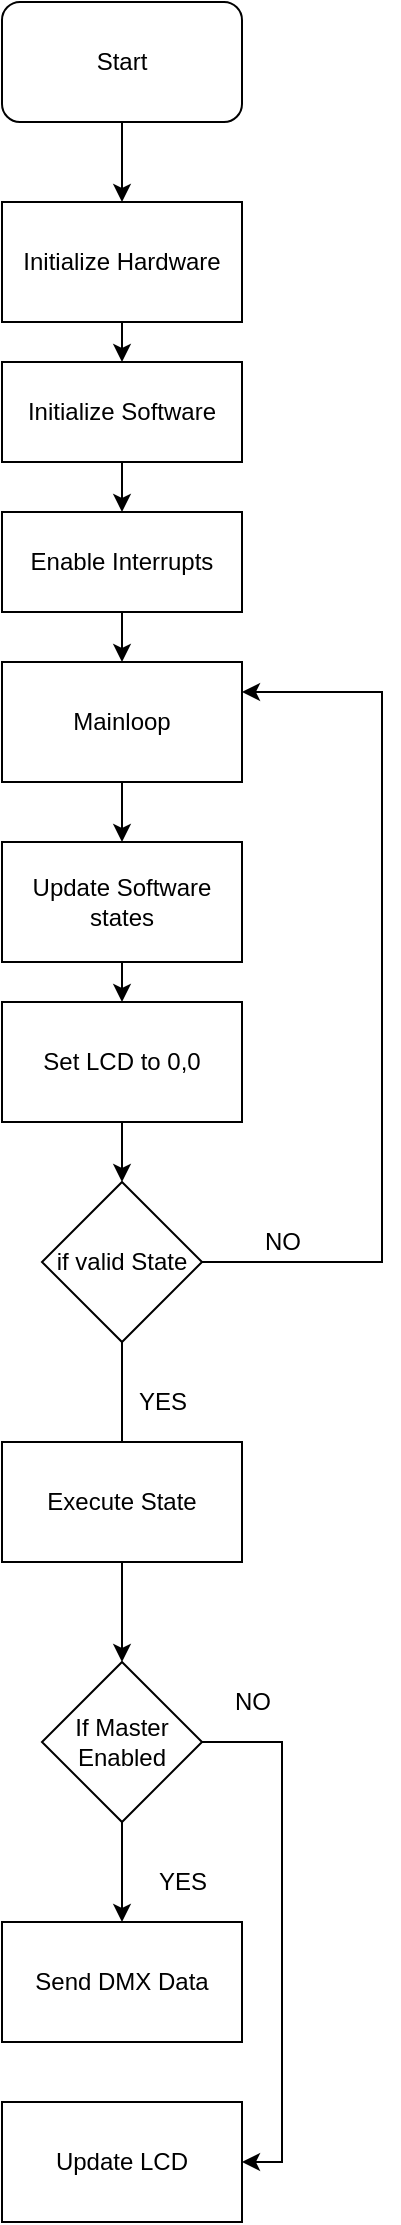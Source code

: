 <mxfile version="13.9.7" type="github">
  <diagram name="Page-1" id="74e2e168-ea6b-b213-b513-2b3c1d86103e">
    <mxGraphModel dx="1240" dy="607" grid="1" gridSize="10" guides="1" tooltips="1" connect="1" arrows="1" fold="1" page="1" pageScale="1" pageWidth="1100" pageHeight="850" background="none" math="0" shadow="0">
      <root>
        <mxCell id="0" />
        <mxCell id="1" parent="0" />
        <mxCell id="BkDH4ptXaObSnGoyTnDs-6" style="edgeStyle=orthogonalEdgeStyle;rounded=0;orthogonalLoop=1;jettySize=auto;html=1;exitX=0.5;exitY=1;exitDx=0;exitDy=0;" edge="1" parent="1" source="BkDH4ptXaObSnGoyTnDs-1" target="BkDH4ptXaObSnGoyTnDs-5">
          <mxGeometry relative="1" as="geometry" />
        </mxCell>
        <mxCell id="BkDH4ptXaObSnGoyTnDs-1" value="Start" style="rounded=1;whiteSpace=wrap;html=1;" vertex="1" parent="1">
          <mxGeometry x="390" y="40" width="120" height="60" as="geometry" />
        </mxCell>
        <mxCell id="BkDH4ptXaObSnGoyTnDs-9" style="edgeStyle=orthogonalEdgeStyle;rounded=0;orthogonalLoop=1;jettySize=auto;html=1;exitX=0.5;exitY=1;exitDx=0;exitDy=0;entryX=0.5;entryY=0;entryDx=0;entryDy=0;" edge="1" parent="1" source="BkDH4ptXaObSnGoyTnDs-5" target="BkDH4ptXaObSnGoyTnDs-7">
          <mxGeometry relative="1" as="geometry" />
        </mxCell>
        <mxCell id="BkDH4ptXaObSnGoyTnDs-5" value="Initialize Hardware" style="rounded=0;whiteSpace=wrap;html=1;" vertex="1" parent="1">
          <mxGeometry x="390" y="140" width="120" height="60" as="geometry" />
        </mxCell>
        <mxCell id="BkDH4ptXaObSnGoyTnDs-10" style="edgeStyle=orthogonalEdgeStyle;rounded=0;orthogonalLoop=1;jettySize=auto;html=1;exitX=0.5;exitY=1;exitDx=0;exitDy=0;entryX=0.5;entryY=0;entryDx=0;entryDy=0;" edge="1" parent="1" source="BkDH4ptXaObSnGoyTnDs-7" target="BkDH4ptXaObSnGoyTnDs-8">
          <mxGeometry relative="1" as="geometry" />
        </mxCell>
        <mxCell id="BkDH4ptXaObSnGoyTnDs-7" value="Initialize Software" style="rounded=0;whiteSpace=wrap;html=1;" vertex="1" parent="1">
          <mxGeometry x="390" y="220" width="120" height="50" as="geometry" />
        </mxCell>
        <mxCell id="BkDH4ptXaObSnGoyTnDs-12" style="edgeStyle=orthogonalEdgeStyle;rounded=0;orthogonalLoop=1;jettySize=auto;html=1;exitX=0.5;exitY=1;exitDx=0;exitDy=0;entryX=0.5;entryY=0;entryDx=0;entryDy=0;" edge="1" parent="1" source="BkDH4ptXaObSnGoyTnDs-8" target="BkDH4ptXaObSnGoyTnDs-11">
          <mxGeometry relative="1" as="geometry" />
        </mxCell>
        <mxCell id="BkDH4ptXaObSnGoyTnDs-8" value="Enable Interrupts" style="rounded=0;whiteSpace=wrap;html=1;" vertex="1" parent="1">
          <mxGeometry x="390" y="295" width="120" height="50" as="geometry" />
        </mxCell>
        <mxCell id="BkDH4ptXaObSnGoyTnDs-16" style="edgeStyle=orthogonalEdgeStyle;rounded=0;orthogonalLoop=1;jettySize=auto;html=1;exitX=0.5;exitY=1;exitDx=0;exitDy=0;" edge="1" parent="1" source="BkDH4ptXaObSnGoyTnDs-11" target="BkDH4ptXaObSnGoyTnDs-13">
          <mxGeometry relative="1" as="geometry" />
        </mxCell>
        <mxCell id="BkDH4ptXaObSnGoyTnDs-11" value="Mainloop" style="rounded=0;whiteSpace=wrap;html=1;" vertex="1" parent="1">
          <mxGeometry x="390" y="370" width="120" height="60" as="geometry" />
        </mxCell>
        <mxCell id="BkDH4ptXaObSnGoyTnDs-19" style="edgeStyle=orthogonalEdgeStyle;rounded=0;orthogonalLoop=1;jettySize=auto;html=1;exitX=0.5;exitY=1;exitDx=0;exitDy=0;entryX=0.5;entryY=0;entryDx=0;entryDy=0;" edge="1" parent="1" source="BkDH4ptXaObSnGoyTnDs-13" target="BkDH4ptXaObSnGoyTnDs-17">
          <mxGeometry relative="1" as="geometry" />
        </mxCell>
        <mxCell id="BkDH4ptXaObSnGoyTnDs-13" value="Update Software states" style="rounded=0;whiteSpace=wrap;html=1;" vertex="1" parent="1">
          <mxGeometry x="390" y="460" width="120" height="60" as="geometry" />
        </mxCell>
        <mxCell id="BkDH4ptXaObSnGoyTnDs-14" style="edgeStyle=orthogonalEdgeStyle;rounded=0;orthogonalLoop=1;jettySize=auto;html=1;exitX=0.5;exitY=1;exitDx=0;exitDy=0;" edge="1" parent="1" source="BkDH4ptXaObSnGoyTnDs-13" target="BkDH4ptXaObSnGoyTnDs-13">
          <mxGeometry relative="1" as="geometry" />
        </mxCell>
        <mxCell id="BkDH4ptXaObSnGoyTnDs-25" style="edgeStyle=orthogonalEdgeStyle;rounded=0;orthogonalLoop=1;jettySize=auto;html=1;exitX=0.5;exitY=1;exitDx=0;exitDy=0;entryX=0.5;entryY=0;entryDx=0;entryDy=0;" edge="1" parent="1" source="BkDH4ptXaObSnGoyTnDs-17" target="BkDH4ptXaObSnGoyTnDs-20">
          <mxGeometry relative="1" as="geometry" />
        </mxCell>
        <mxCell id="BkDH4ptXaObSnGoyTnDs-17" value="Set LCD to 0,0" style="rounded=0;whiteSpace=wrap;html=1;" vertex="1" parent="1">
          <mxGeometry x="390" y="540" width="120" height="60" as="geometry" />
        </mxCell>
        <mxCell id="BkDH4ptXaObSnGoyTnDs-27" style="edgeStyle=orthogonalEdgeStyle;rounded=0;orthogonalLoop=1;jettySize=auto;html=1;exitX=1;exitY=0.5;exitDx=0;exitDy=0;entryX=1;entryY=0.25;entryDx=0;entryDy=0;" edge="1" parent="1" source="BkDH4ptXaObSnGoyTnDs-20" target="BkDH4ptXaObSnGoyTnDs-11">
          <mxGeometry relative="1" as="geometry">
            <mxPoint x="580" y="670" as="targetPoint" />
            <Array as="points">
              <mxPoint x="580" y="670" />
              <mxPoint x="580" y="385" />
            </Array>
          </mxGeometry>
        </mxCell>
        <mxCell id="BkDH4ptXaObSnGoyTnDs-28" style="edgeStyle=orthogonalEdgeStyle;rounded=0;orthogonalLoop=1;jettySize=auto;html=1;exitX=0.5;exitY=1;exitDx=0;exitDy=0;" edge="1" parent="1" source="BkDH4ptXaObSnGoyTnDs-20">
          <mxGeometry relative="1" as="geometry">
            <mxPoint x="450" y="770" as="targetPoint" />
          </mxGeometry>
        </mxCell>
        <mxCell id="BkDH4ptXaObSnGoyTnDs-20" value="if valid State" style="rhombus;whiteSpace=wrap;html=1;" vertex="1" parent="1">
          <mxGeometry x="410" y="630" width="80" height="80" as="geometry" />
        </mxCell>
        <mxCell id="BkDH4ptXaObSnGoyTnDs-29" value="NO" style="text;html=1;align=center;verticalAlign=middle;resizable=0;points=[];autosize=1;" vertex="1" parent="1">
          <mxGeometry x="515" y="650" width="30" height="20" as="geometry" />
        </mxCell>
        <mxCell id="BkDH4ptXaObSnGoyTnDs-30" value="YES" style="text;html=1;align=center;verticalAlign=middle;resizable=0;points=[];autosize=1;" vertex="1" parent="1">
          <mxGeometry x="450" y="730" width="40" height="20" as="geometry" />
        </mxCell>
        <mxCell id="BkDH4ptXaObSnGoyTnDs-36" style="edgeStyle=orthogonalEdgeStyle;rounded=0;orthogonalLoop=1;jettySize=auto;html=1;exitX=0.5;exitY=1;exitDx=0;exitDy=0;entryX=0.5;entryY=0;entryDx=0;entryDy=0;" edge="1" parent="1" source="BkDH4ptXaObSnGoyTnDs-31">
          <mxGeometry relative="1" as="geometry">
            <mxPoint x="450" y="870" as="targetPoint" />
          </mxGeometry>
        </mxCell>
        <mxCell id="BkDH4ptXaObSnGoyTnDs-31" value="Execute State" style="rounded=0;whiteSpace=wrap;html=1;" vertex="1" parent="1">
          <mxGeometry x="390" y="760" width="120" height="60" as="geometry" />
        </mxCell>
        <mxCell id="BkDH4ptXaObSnGoyTnDs-40" style="edgeStyle=orthogonalEdgeStyle;rounded=0;orthogonalLoop=1;jettySize=auto;html=1;exitX=0.5;exitY=1;exitDx=0;exitDy=0;entryX=0.5;entryY=0;entryDx=0;entryDy=0;" edge="1" parent="1" source="BkDH4ptXaObSnGoyTnDs-37" target="BkDH4ptXaObSnGoyTnDs-39">
          <mxGeometry relative="1" as="geometry" />
        </mxCell>
        <mxCell id="BkDH4ptXaObSnGoyTnDs-43" style="edgeStyle=orthogonalEdgeStyle;rounded=0;orthogonalLoop=1;jettySize=auto;html=1;exitX=1;exitY=0.5;exitDx=0;exitDy=0;entryX=1;entryY=0.5;entryDx=0;entryDy=0;" edge="1" parent="1" source="BkDH4ptXaObSnGoyTnDs-37" target="BkDH4ptXaObSnGoyTnDs-42">
          <mxGeometry relative="1" as="geometry" />
        </mxCell>
        <mxCell id="BkDH4ptXaObSnGoyTnDs-37" value="If Master Enabled" style="rhombus;whiteSpace=wrap;html=1;" vertex="1" parent="1">
          <mxGeometry x="410" y="870" width="80" height="80" as="geometry" />
        </mxCell>
        <mxCell id="BkDH4ptXaObSnGoyTnDs-39" value="Send DMX Data" style="rounded=0;whiteSpace=wrap;html=1;" vertex="1" parent="1">
          <mxGeometry x="390" y="1000" width="120" height="60" as="geometry" />
        </mxCell>
        <mxCell id="BkDH4ptXaObSnGoyTnDs-41" value="YES" style="text;html=1;align=center;verticalAlign=middle;resizable=0;points=[];autosize=1;" vertex="1" parent="1">
          <mxGeometry x="460" y="970" width="40" height="20" as="geometry" />
        </mxCell>
        <mxCell id="BkDH4ptXaObSnGoyTnDs-42" value="Update LCD" style="rounded=0;whiteSpace=wrap;html=1;" vertex="1" parent="1">
          <mxGeometry x="390" y="1090" width="120" height="60" as="geometry" />
        </mxCell>
        <mxCell id="BkDH4ptXaObSnGoyTnDs-44" value="NO" style="text;html=1;align=center;verticalAlign=middle;resizable=0;points=[];autosize=1;" vertex="1" parent="1">
          <mxGeometry x="500" y="880" width="30" height="20" as="geometry" />
        </mxCell>
      </root>
    </mxGraphModel>
  </diagram>
</mxfile>
